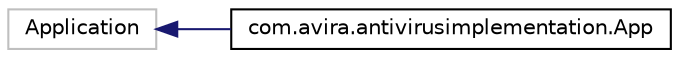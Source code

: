 digraph "Graphical Class Hierarchy"
{
  edge [fontname="Helvetica",fontsize="10",labelfontname="Helvetica",labelfontsize="10"];
  node [fontname="Helvetica",fontsize="10",shape=record];
  rankdir="LR";
  Node1 [label="Application",height=0.2,width=0.4,color="grey75", fillcolor="white", style="filled"];
  Node1 -> Node2 [dir="back",color="midnightblue",fontsize="10",style="solid",fontname="Helvetica"];
  Node2 [label="com.avira.antivirusimplementation.App",height=0.2,width=0.4,color="black", fillcolor="white", style="filled",URL="$classcom_1_1avira_1_1antivirusimplementation_1_1_app.html"];
}
